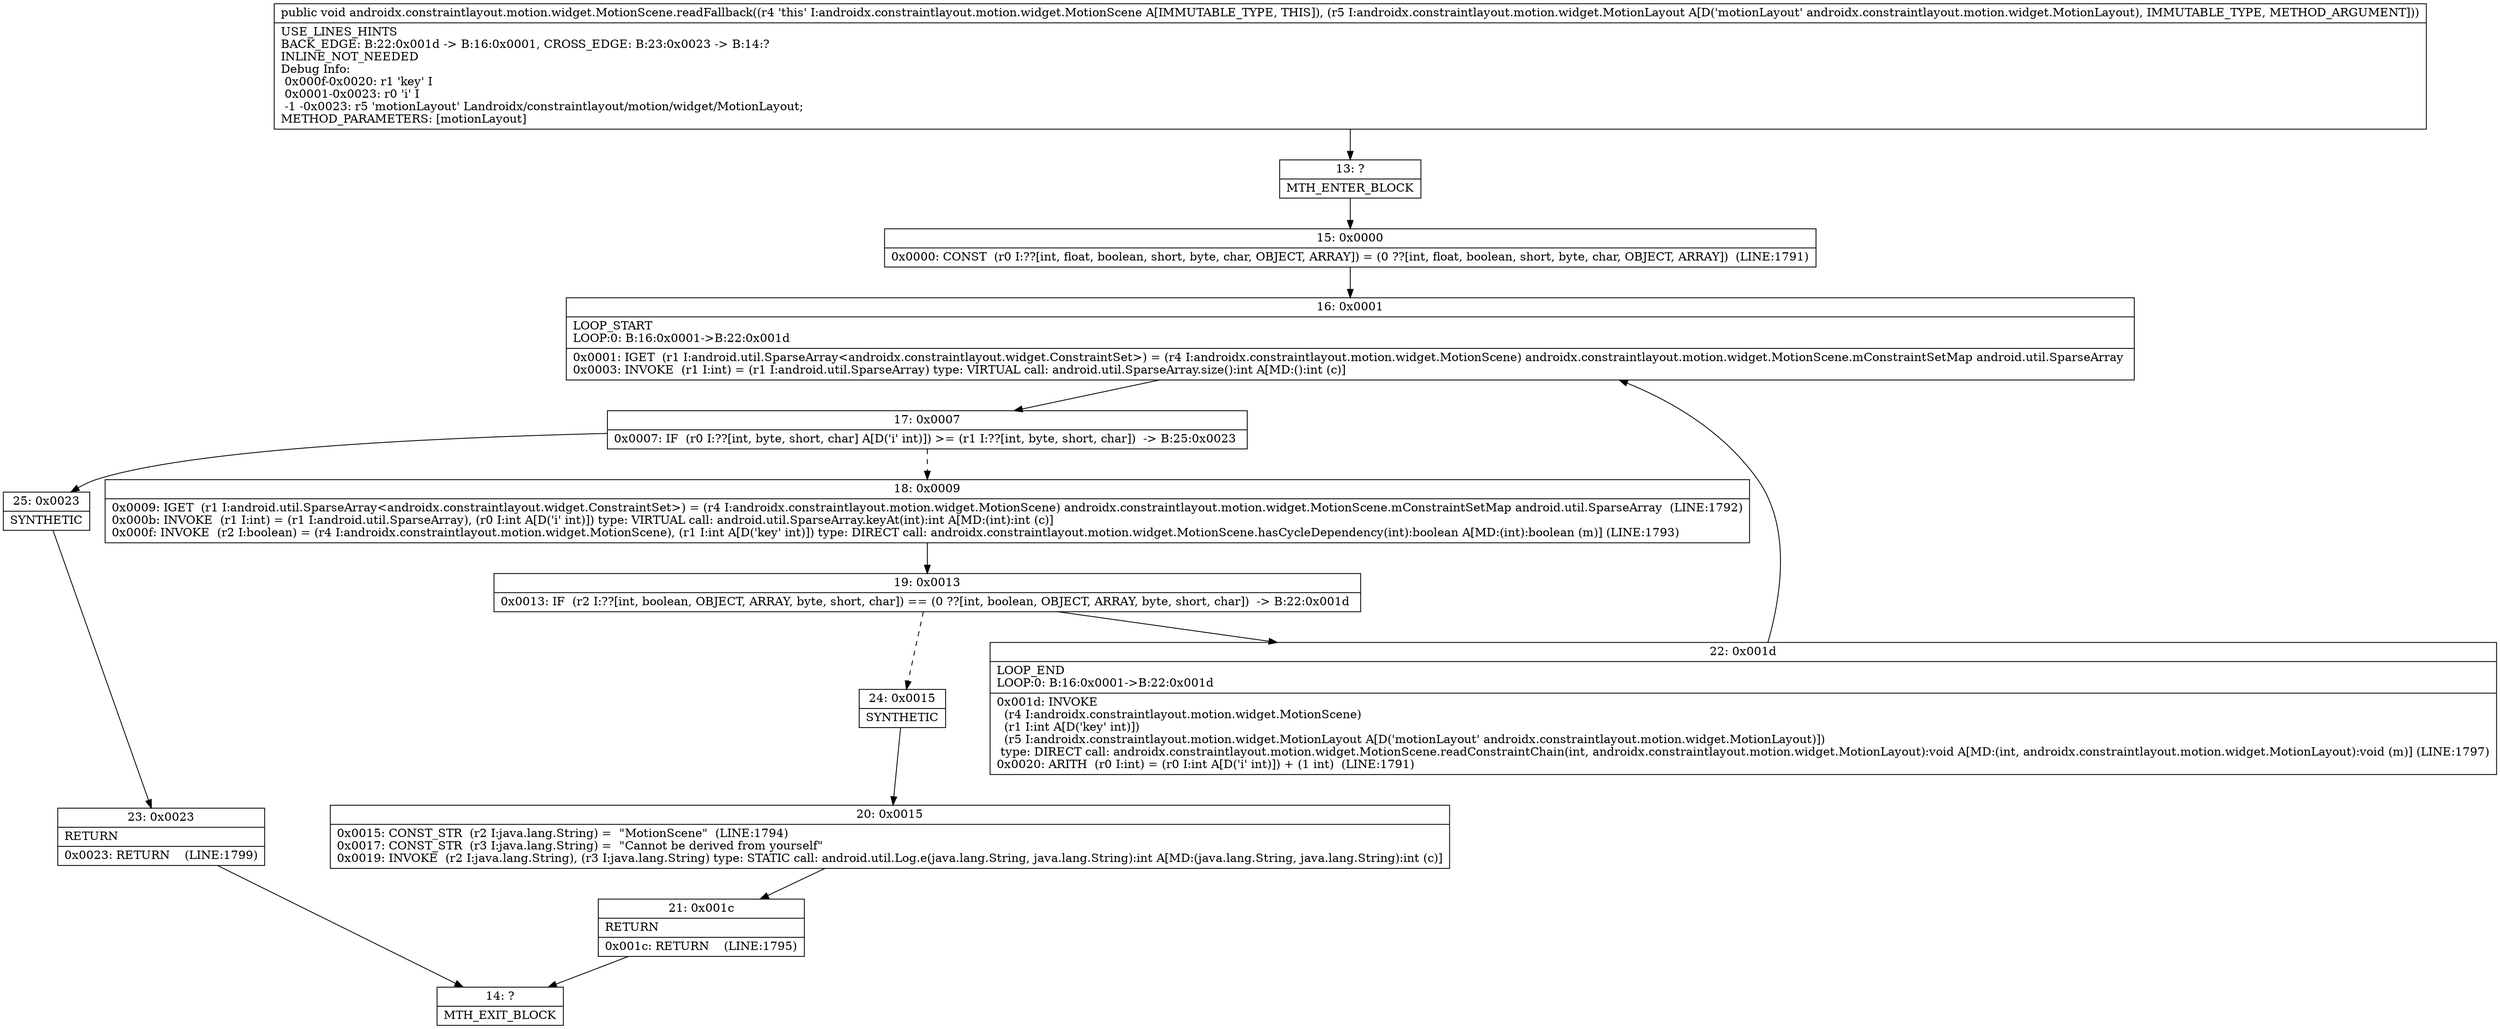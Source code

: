 digraph "CFG forandroidx.constraintlayout.motion.widget.MotionScene.readFallback(Landroidx\/constraintlayout\/motion\/widget\/MotionLayout;)V" {
Node_13 [shape=record,label="{13\:\ ?|MTH_ENTER_BLOCK\l}"];
Node_15 [shape=record,label="{15\:\ 0x0000|0x0000: CONST  (r0 I:??[int, float, boolean, short, byte, char, OBJECT, ARRAY]) = (0 ??[int, float, boolean, short, byte, char, OBJECT, ARRAY])  (LINE:1791)\l}"];
Node_16 [shape=record,label="{16\:\ 0x0001|LOOP_START\lLOOP:0: B:16:0x0001\-\>B:22:0x001d\l|0x0001: IGET  (r1 I:android.util.SparseArray\<androidx.constraintlayout.widget.ConstraintSet\>) = (r4 I:androidx.constraintlayout.motion.widget.MotionScene) androidx.constraintlayout.motion.widget.MotionScene.mConstraintSetMap android.util.SparseArray \l0x0003: INVOKE  (r1 I:int) = (r1 I:android.util.SparseArray) type: VIRTUAL call: android.util.SparseArray.size():int A[MD:():int (c)]\l}"];
Node_17 [shape=record,label="{17\:\ 0x0007|0x0007: IF  (r0 I:??[int, byte, short, char] A[D('i' int)]) \>= (r1 I:??[int, byte, short, char])  \-\> B:25:0x0023 \l}"];
Node_18 [shape=record,label="{18\:\ 0x0009|0x0009: IGET  (r1 I:android.util.SparseArray\<androidx.constraintlayout.widget.ConstraintSet\>) = (r4 I:androidx.constraintlayout.motion.widget.MotionScene) androidx.constraintlayout.motion.widget.MotionScene.mConstraintSetMap android.util.SparseArray  (LINE:1792)\l0x000b: INVOKE  (r1 I:int) = (r1 I:android.util.SparseArray), (r0 I:int A[D('i' int)]) type: VIRTUAL call: android.util.SparseArray.keyAt(int):int A[MD:(int):int (c)]\l0x000f: INVOKE  (r2 I:boolean) = (r4 I:androidx.constraintlayout.motion.widget.MotionScene), (r1 I:int A[D('key' int)]) type: DIRECT call: androidx.constraintlayout.motion.widget.MotionScene.hasCycleDependency(int):boolean A[MD:(int):boolean (m)] (LINE:1793)\l}"];
Node_19 [shape=record,label="{19\:\ 0x0013|0x0013: IF  (r2 I:??[int, boolean, OBJECT, ARRAY, byte, short, char]) == (0 ??[int, boolean, OBJECT, ARRAY, byte, short, char])  \-\> B:22:0x001d \l}"];
Node_22 [shape=record,label="{22\:\ 0x001d|LOOP_END\lLOOP:0: B:16:0x0001\-\>B:22:0x001d\l|0x001d: INVOKE  \l  (r4 I:androidx.constraintlayout.motion.widget.MotionScene)\l  (r1 I:int A[D('key' int)])\l  (r5 I:androidx.constraintlayout.motion.widget.MotionLayout A[D('motionLayout' androidx.constraintlayout.motion.widget.MotionLayout)])\l type: DIRECT call: androidx.constraintlayout.motion.widget.MotionScene.readConstraintChain(int, androidx.constraintlayout.motion.widget.MotionLayout):void A[MD:(int, androidx.constraintlayout.motion.widget.MotionLayout):void (m)] (LINE:1797)\l0x0020: ARITH  (r0 I:int) = (r0 I:int A[D('i' int)]) + (1 int)  (LINE:1791)\l}"];
Node_24 [shape=record,label="{24\:\ 0x0015|SYNTHETIC\l}"];
Node_20 [shape=record,label="{20\:\ 0x0015|0x0015: CONST_STR  (r2 I:java.lang.String) =  \"MotionScene\"  (LINE:1794)\l0x0017: CONST_STR  (r3 I:java.lang.String) =  \"Cannot be derived from yourself\" \l0x0019: INVOKE  (r2 I:java.lang.String), (r3 I:java.lang.String) type: STATIC call: android.util.Log.e(java.lang.String, java.lang.String):int A[MD:(java.lang.String, java.lang.String):int (c)]\l}"];
Node_21 [shape=record,label="{21\:\ 0x001c|RETURN\l|0x001c: RETURN    (LINE:1795)\l}"];
Node_14 [shape=record,label="{14\:\ ?|MTH_EXIT_BLOCK\l}"];
Node_25 [shape=record,label="{25\:\ 0x0023|SYNTHETIC\l}"];
Node_23 [shape=record,label="{23\:\ 0x0023|RETURN\l|0x0023: RETURN    (LINE:1799)\l}"];
MethodNode[shape=record,label="{public void androidx.constraintlayout.motion.widget.MotionScene.readFallback((r4 'this' I:androidx.constraintlayout.motion.widget.MotionScene A[IMMUTABLE_TYPE, THIS]), (r5 I:androidx.constraintlayout.motion.widget.MotionLayout A[D('motionLayout' androidx.constraintlayout.motion.widget.MotionLayout), IMMUTABLE_TYPE, METHOD_ARGUMENT]))  | USE_LINES_HINTS\lBACK_EDGE: B:22:0x001d \-\> B:16:0x0001, CROSS_EDGE: B:23:0x0023 \-\> B:14:?\lINLINE_NOT_NEEDED\lDebug Info:\l  0x000f\-0x0020: r1 'key' I\l  0x0001\-0x0023: r0 'i' I\l  \-1 \-0x0023: r5 'motionLayout' Landroidx\/constraintlayout\/motion\/widget\/MotionLayout;\lMETHOD_PARAMETERS: [motionLayout]\l}"];
MethodNode -> Node_13;Node_13 -> Node_15;
Node_15 -> Node_16;
Node_16 -> Node_17;
Node_17 -> Node_18[style=dashed];
Node_17 -> Node_25;
Node_18 -> Node_19;
Node_19 -> Node_22;
Node_19 -> Node_24[style=dashed];
Node_22 -> Node_16;
Node_24 -> Node_20;
Node_20 -> Node_21;
Node_21 -> Node_14;
Node_25 -> Node_23;
Node_23 -> Node_14;
}


